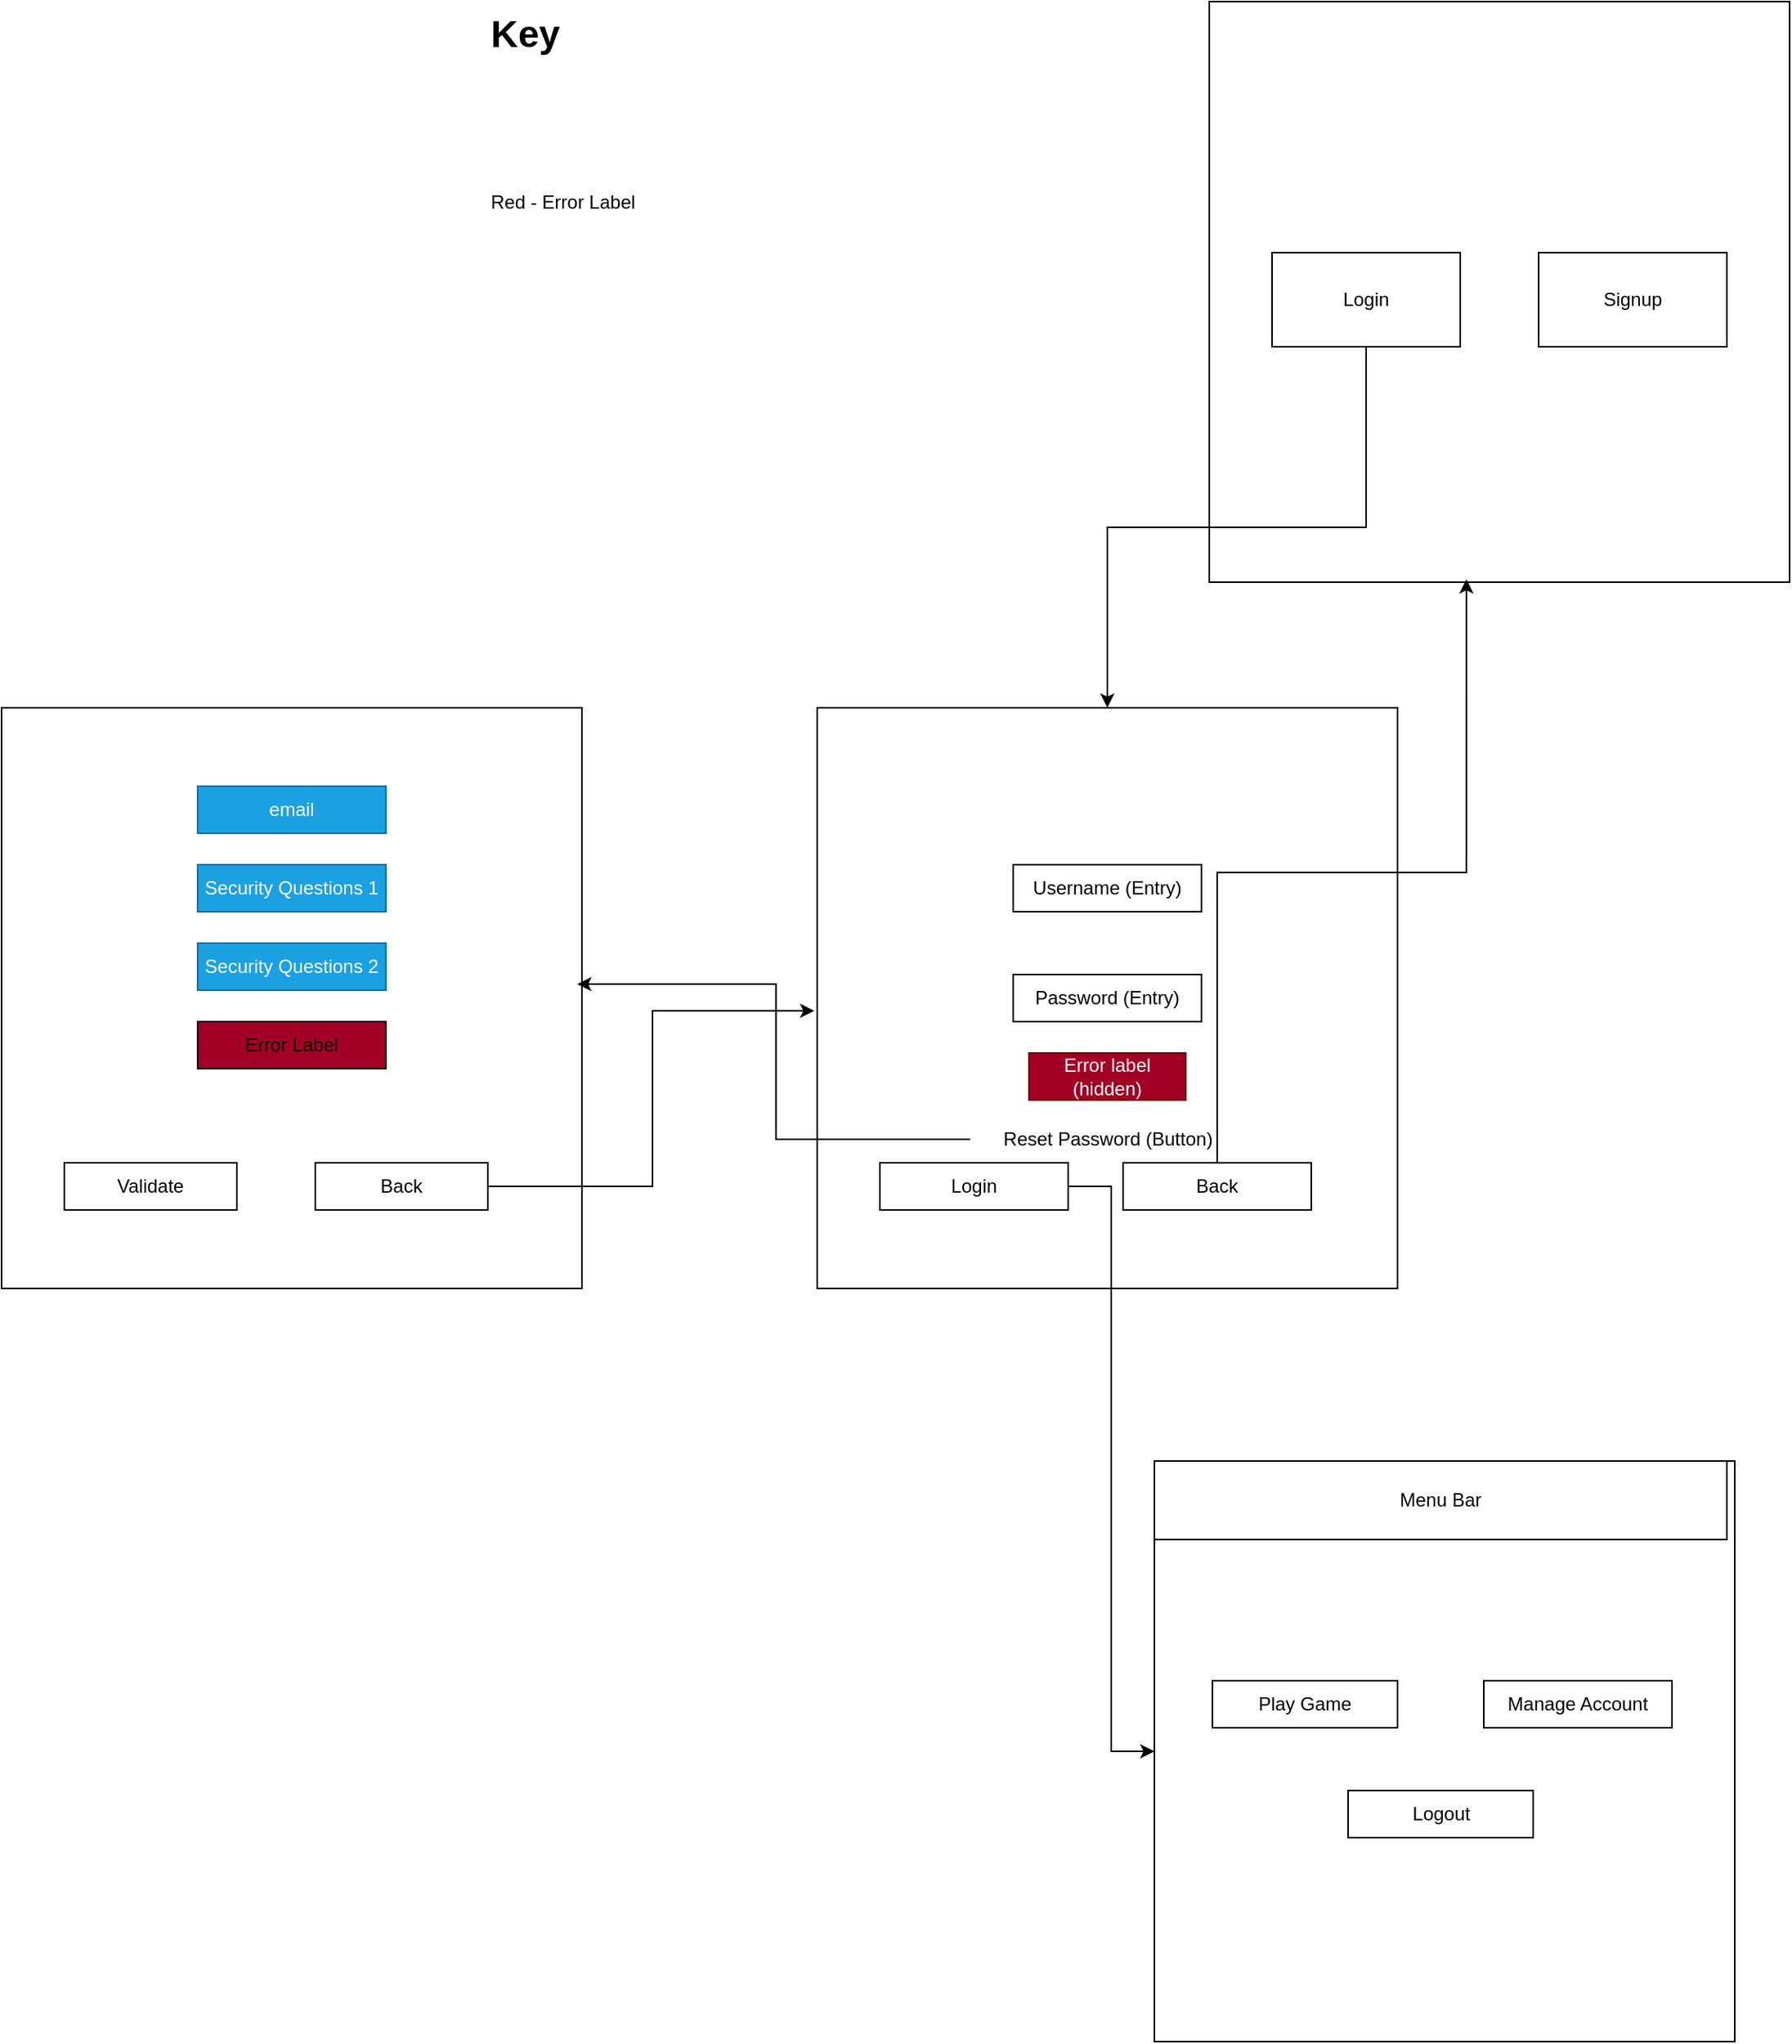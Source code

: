 <mxfile version="27.1.1">
  <diagram name="Page-1" id="ariWhS4snwq5PhiXt2l8">
    <mxGraphModel dx="2276" dy="700" grid="1" gridSize="10" guides="1" tooltips="1" connect="1" arrows="1" fold="1" page="1" pageScale="1" pageWidth="850" pageHeight="1100" math="0" shadow="0">
      <root>
        <mxCell id="0" />
        <mxCell id="1" parent="0" />
        <mxCell id="fuXMZ4NcPsIUFkVtj4bJ-1" value="" style="whiteSpace=wrap;html=1;aspect=fixed;" parent="1" vertex="1">
          <mxGeometry x="250" width="370" height="370" as="geometry" />
        </mxCell>
        <mxCell id="fuXMZ4NcPsIUFkVtj4bJ-9" style="edgeStyle=orthogonalEdgeStyle;rounded=0;orthogonalLoop=1;jettySize=auto;html=1;" parent="1" source="fuXMZ4NcPsIUFkVtj4bJ-4" target="fuXMZ4NcPsIUFkVtj4bJ-7" edge="1">
          <mxGeometry relative="1" as="geometry" />
        </mxCell>
        <mxCell id="fuXMZ4NcPsIUFkVtj4bJ-4" value="Login" style="rounded=0;whiteSpace=wrap;html=1;" parent="1" vertex="1">
          <mxGeometry x="290" y="160" width="120" height="60" as="geometry" />
        </mxCell>
        <mxCell id="fuXMZ4NcPsIUFkVtj4bJ-5" value="Signup" style="rounded=0;whiteSpace=wrap;html=1;" parent="1" vertex="1">
          <mxGeometry x="460" y="160" width="120" height="60" as="geometry" />
        </mxCell>
        <mxCell id="fuXMZ4NcPsIUFkVtj4bJ-7" value="" style="whiteSpace=wrap;html=1;aspect=fixed;" parent="1" vertex="1">
          <mxGeometry y="450" width="370" height="370" as="geometry" />
        </mxCell>
        <mxCell id="fuXMZ4NcPsIUFkVtj4bJ-10" value="Username (Entry)" style="rounded=0;whiteSpace=wrap;html=1;" parent="1" vertex="1">
          <mxGeometry x="125" y="550" width="120" height="30" as="geometry" />
        </mxCell>
        <mxCell id="fuXMZ4NcPsIUFkVtj4bJ-13" value="Password (Entry)" style="rounded=0;whiteSpace=wrap;html=1;" parent="1" vertex="1">
          <mxGeometry x="125" y="620" width="120" height="30" as="geometry" />
        </mxCell>
        <mxCell id="fuXMZ4NcPsIUFkVtj4bJ-15" value="Reset Password (Button)" style="text;html=1;align=center;verticalAlign=middle;whiteSpace=wrap;rounded=0;" parent="1" vertex="1">
          <mxGeometry x="97.5" y="710" width="175" height="30" as="geometry" />
        </mxCell>
        <mxCell id="rRSfC-0G60dBEqh1zXZG-5" style="edgeStyle=orthogonalEdgeStyle;rounded=0;orthogonalLoop=1;jettySize=auto;html=1;entryX=0;entryY=0.5;entryDx=0;entryDy=0;" edge="1" parent="1" source="fuXMZ4NcPsIUFkVtj4bJ-17" target="hUXfC_12EaR1_YK_ajq_-2">
          <mxGeometry relative="1" as="geometry" />
        </mxCell>
        <mxCell id="fuXMZ4NcPsIUFkVtj4bJ-17" value="Login" style="rounded=0;whiteSpace=wrap;html=1;" parent="1" vertex="1">
          <mxGeometry x="40" y="740" width="120" height="30" as="geometry" />
        </mxCell>
        <mxCell id="fuXMZ4NcPsIUFkVtj4bJ-18" value="Error label (hidden)" style="text;html=1;align=center;verticalAlign=middle;whiteSpace=wrap;rounded=0;fillColor=light-dark(#A20025,#FF0000);fontColor=#ffffff;strokeColor=#6F0000;" parent="1" vertex="1">
          <mxGeometry x="135" y="670" width="100" height="30" as="geometry" />
        </mxCell>
        <mxCell id="hUXfC_12EaR1_YK_ajq_-2" value="" style="whiteSpace=wrap;html=1;aspect=fixed;" parent="1" vertex="1">
          <mxGeometry x="215" y="930" width="370" height="370" as="geometry" />
        </mxCell>
        <mxCell id="hUXfC_12EaR1_YK_ajq_-3" value="Menu Bar" style="rounded=0;whiteSpace=wrap;html=1;" parent="1" vertex="1">
          <mxGeometry x="215" y="930" width="365" height="50" as="geometry" />
        </mxCell>
        <mxCell id="hUXfC_12EaR1_YK_ajq_-4" value="Play Game" style="rounded=0;whiteSpace=wrap;html=1;" parent="1" vertex="1">
          <mxGeometry x="252" y="1070" width="118" height="30" as="geometry" />
        </mxCell>
        <mxCell id="hUXfC_12EaR1_YK_ajq_-5" value="Manage Account" style="rounded=0;whiteSpace=wrap;html=1;" parent="1" vertex="1">
          <mxGeometry x="425" y="1070" width="120" height="30" as="geometry" />
        </mxCell>
        <mxCell id="hUXfC_12EaR1_YK_ajq_-6" value="Logout" style="rounded=0;whiteSpace=wrap;html=1;" parent="1" vertex="1">
          <mxGeometry x="338.5" y="1140" width="118" height="30" as="geometry" />
        </mxCell>
        <mxCell id="rRSfC-0G60dBEqh1zXZG-3" value="Back" style="rounded=0;whiteSpace=wrap;html=1;" vertex="1" parent="1">
          <mxGeometry x="195" y="740" width="120" height="30" as="geometry" />
        </mxCell>
        <mxCell id="rRSfC-0G60dBEqh1zXZG-6" style="edgeStyle=orthogonalEdgeStyle;rounded=0;orthogonalLoop=1;jettySize=auto;html=1;entryX=0.443;entryY=0.995;entryDx=0;entryDy=0;entryPerimeter=0;" edge="1" parent="1" source="rRSfC-0G60dBEqh1zXZG-3" target="fuXMZ4NcPsIUFkVtj4bJ-1">
          <mxGeometry relative="1" as="geometry" />
        </mxCell>
        <mxCell id="rRSfC-0G60dBEqh1zXZG-8" value="" style="whiteSpace=wrap;html=1;aspect=fixed;" vertex="1" parent="1">
          <mxGeometry x="-520" y="450" width="370" height="370" as="geometry" />
        </mxCell>
        <mxCell id="rRSfC-0G60dBEqh1zXZG-9" style="edgeStyle=orthogonalEdgeStyle;rounded=0;orthogonalLoop=1;jettySize=auto;html=1;entryX=0.992;entryY=0.476;entryDx=0;entryDy=0;entryPerimeter=0;" edge="1" parent="1" source="fuXMZ4NcPsIUFkVtj4bJ-15" target="rRSfC-0G60dBEqh1zXZG-8">
          <mxGeometry relative="1" as="geometry" />
        </mxCell>
        <mxCell id="rRSfC-0G60dBEqh1zXZG-10" value="Back" style="rounded=0;whiteSpace=wrap;html=1;" vertex="1" parent="1">
          <mxGeometry x="-320" y="740" width="110" height="30" as="geometry" />
        </mxCell>
        <mxCell id="rRSfC-0G60dBEqh1zXZG-11" style="edgeStyle=orthogonalEdgeStyle;rounded=0;orthogonalLoop=1;jettySize=auto;html=1;entryX=-0.005;entryY=0.522;entryDx=0;entryDy=0;entryPerimeter=0;" edge="1" parent="1" source="rRSfC-0G60dBEqh1zXZG-10" target="fuXMZ4NcPsIUFkVtj4bJ-7">
          <mxGeometry relative="1" as="geometry" />
        </mxCell>
        <mxCell id="rRSfC-0G60dBEqh1zXZG-13" value="Validate" style="rounded=0;whiteSpace=wrap;html=1;" vertex="1" parent="1">
          <mxGeometry x="-480" y="740" width="110" height="30" as="geometry" />
        </mxCell>
        <mxCell id="rRSfC-0G60dBEqh1zXZG-14" value="email" style="rounded=0;whiteSpace=wrap;html=1;fillColor=#1ba1e2;fontColor=#ffffff;strokeColor=#006EAF;" vertex="1" parent="1">
          <mxGeometry x="-395" y="500" width="120" height="30" as="geometry" />
        </mxCell>
        <mxCell id="rRSfC-0G60dBEqh1zXZG-15" value="Security Questions 1" style="rounded=0;whiteSpace=wrap;html=1;fillColor=#1ba1e2;fontColor=#ffffff;strokeColor=#006EAF;" vertex="1" parent="1">
          <mxGeometry x="-395" y="550" width="120" height="30" as="geometry" />
        </mxCell>
        <mxCell id="rRSfC-0G60dBEqh1zXZG-16" value="Security Questions 2" style="rounded=0;whiteSpace=wrap;html=1;fillColor=#1ba1e2;fontColor=#ffffff;strokeColor=#006EAF;" vertex="1" parent="1">
          <mxGeometry x="-395" y="600" width="120" height="30" as="geometry" />
        </mxCell>
        <mxCell id="rRSfC-0G60dBEqh1zXZG-18" value="Error Label" style="rounded=0;whiteSpace=wrap;html=1;fillColor=light-dark(#A20025,#FF0000);" vertex="1" parent="1">
          <mxGeometry x="-395" y="650" width="120" height="30" as="geometry" />
        </mxCell>
        <mxCell id="rRSfC-0G60dBEqh1zXZG-19" value="&lt;h1 style=&quot;margin-top: 0px;&quot;&gt;Key&lt;/h1&gt;&lt;p&gt;&lt;span style=&quot;color: rgba(0, 0, 0, 0);&quot;&gt;Blue - Dynamic element (will appear or disappear due to action&lt;/span&gt;&lt;/p&gt;&lt;div&gt;&lt;br&gt;&lt;/div&gt;&lt;div&gt;Red - Error Label&lt;/div&gt;" style="text;html=1;whiteSpace=wrap;overflow=hidden;rounded=0;" vertex="1" parent="1">
          <mxGeometry x="-210" width="180" height="220" as="geometry" />
        </mxCell>
      </root>
    </mxGraphModel>
  </diagram>
</mxfile>
